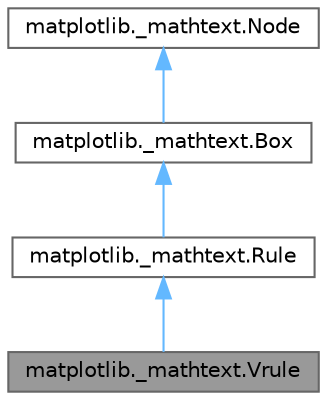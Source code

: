 digraph "matplotlib._mathtext.Vrule"
{
 // LATEX_PDF_SIZE
  bgcolor="transparent";
  edge [fontname=Helvetica,fontsize=10,labelfontname=Helvetica,labelfontsize=10];
  node [fontname=Helvetica,fontsize=10,shape=box,height=0.2,width=0.4];
  Node1 [id="Node000001",label="matplotlib._mathtext.Vrule",height=0.2,width=0.4,color="gray40", fillcolor="grey60", style="filled", fontcolor="black",tooltip=" "];
  Node2 -> Node1 [id="edge4_Node000001_Node000002",dir="back",color="steelblue1",style="solid",tooltip=" "];
  Node2 [id="Node000002",label="matplotlib._mathtext.Rule",height=0.2,width=0.4,color="gray40", fillcolor="white", style="filled",URL="$d1/dbe/classmatplotlib_1_1__mathtext_1_1Rule.html",tooltip=" "];
  Node3 -> Node2 [id="edge5_Node000002_Node000003",dir="back",color="steelblue1",style="solid",tooltip=" "];
  Node3 [id="Node000003",label="matplotlib._mathtext.Box",height=0.2,width=0.4,color="gray40", fillcolor="white", style="filled",URL="$dc/dbd/classmatplotlib_1_1__mathtext_1_1Box.html",tooltip=" "];
  Node4 -> Node3 [id="edge6_Node000003_Node000004",dir="back",color="steelblue1",style="solid",tooltip=" "];
  Node4 [id="Node000004",label="matplotlib._mathtext.Node",height=0.2,width=0.4,color="gray40", fillcolor="white", style="filled",URL="$db/dfa/classmatplotlib_1_1__mathtext_1_1Node.html",tooltip=" "];
}

